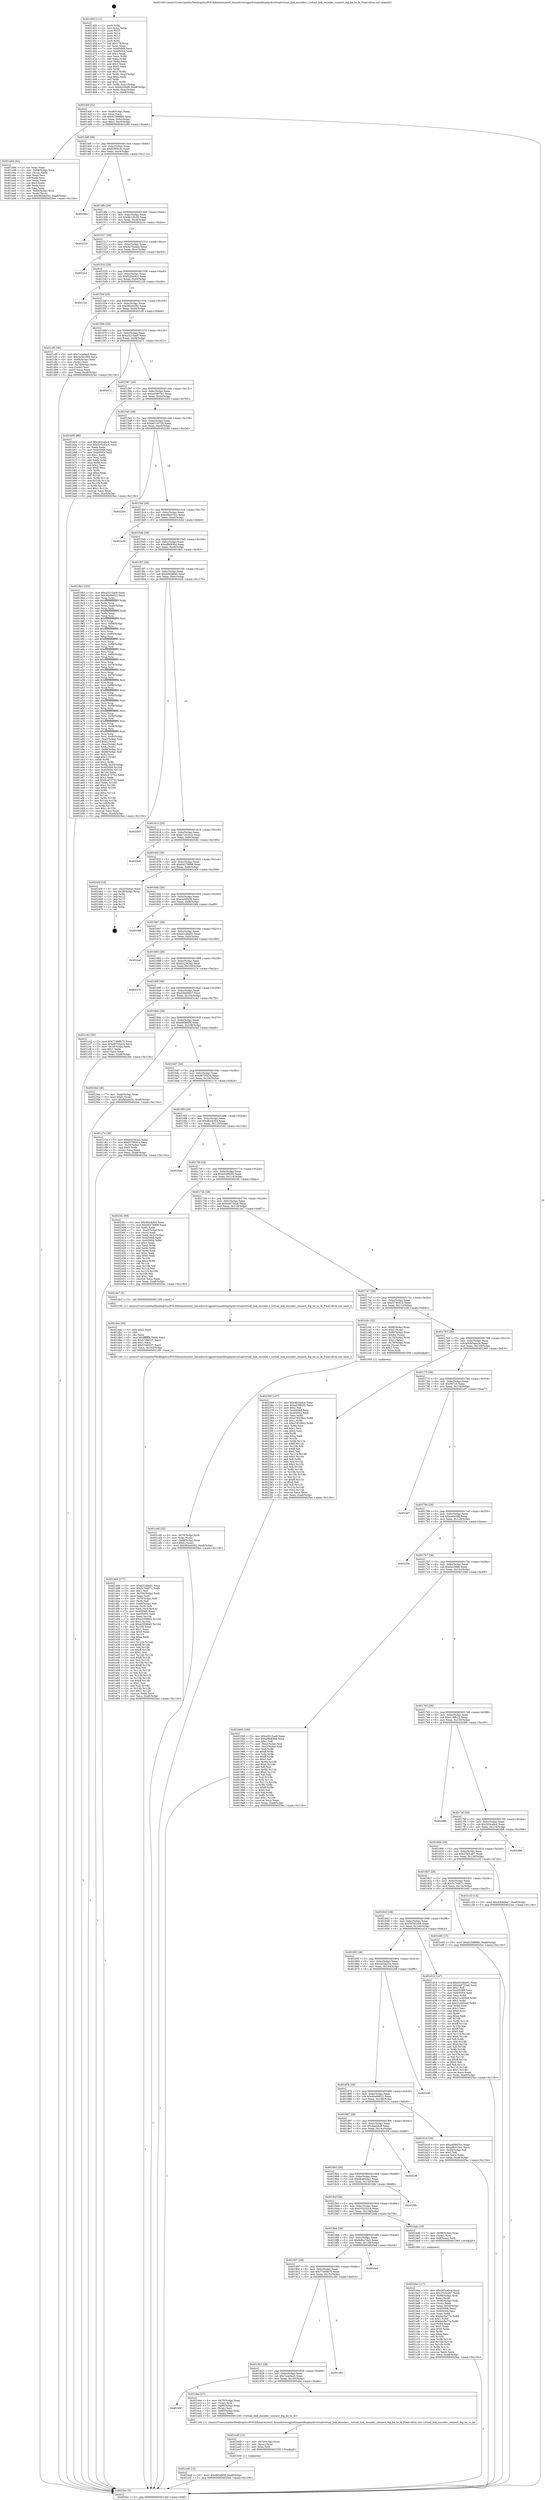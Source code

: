 digraph "0x401450" {
  label = "0x401450 (/mnt/c/Users/mathe/Desktop/tcc/POCII/binaries/extr_linuxdriversgpudrmamddisplaydcvirtualvirtual_link_encoder.c_virtual_link_encoder_connect_dig_be_to_fe_Final-ollvm.out::main(0))"
  labelloc = "t"
  node[shape=record]

  Entry [label="",width=0.3,height=0.3,shape=circle,fillcolor=black,style=filled]
  "0x4014bf" [label="{
     0x4014bf [32]\l
     | [instrs]\l
     &nbsp;&nbsp;0x4014bf \<+6\>: mov -0xa8(%rbp),%eax\l
     &nbsp;&nbsp;0x4014c5 \<+2\>: mov %eax,%ecx\l
     &nbsp;&nbsp;0x4014c7 \<+6\>: sub $0x81588880,%ecx\l
     &nbsp;&nbsp;0x4014cd \<+6\>: mov %eax,-0xbc(%rbp)\l
     &nbsp;&nbsp;0x4014d3 \<+6\>: mov %ecx,-0xc0(%rbp)\l
     &nbsp;&nbsp;0x4014d9 \<+6\>: je 0000000000401e94 \<main+0xa44\>\l
  }"]
  "0x401e94" [label="{
     0x401e94 [42]\l
     | [instrs]\l
     &nbsp;&nbsp;0x401e94 \<+2\>: xor %eax,%eax\l
     &nbsp;&nbsp;0x401e96 \<+4\>: mov -0x68(%rbp),%rcx\l
     &nbsp;&nbsp;0x401e9a \<+2\>: mov (%rcx),%edx\l
     &nbsp;&nbsp;0x401e9c \<+2\>: mov %eax,%esi\l
     &nbsp;&nbsp;0x401e9e \<+2\>: sub %edx,%esi\l
     &nbsp;&nbsp;0x401ea0 \<+2\>: mov %eax,%edx\l
     &nbsp;&nbsp;0x401ea2 \<+3\>: sub $0x1,%edx\l
     &nbsp;&nbsp;0x401ea5 \<+2\>: add %edx,%esi\l
     &nbsp;&nbsp;0x401ea7 \<+2\>: sub %esi,%eax\l
     &nbsp;&nbsp;0x401ea9 \<+4\>: mov -0x68(%rbp),%rcx\l
     &nbsp;&nbsp;0x401ead \<+2\>: mov %eax,(%rcx)\l
     &nbsp;&nbsp;0x401eaf \<+10\>: movl $0x982eb292,-0xa8(%rbp)\l
     &nbsp;&nbsp;0x401eb9 \<+5\>: jmp 00000000004025ec \<main+0x119c\>\l
  }"]
  "0x4014df" [label="{
     0x4014df [28]\l
     | [instrs]\l
     &nbsp;&nbsp;0x4014df \<+5\>: jmp 00000000004014e4 \<main+0x94\>\l
     &nbsp;&nbsp;0x4014e4 \<+6\>: mov -0xbc(%rbp),%eax\l
     &nbsp;&nbsp;0x4014ea \<+5\>: sub $0x839f4c4c,%eax\l
     &nbsp;&nbsp;0x4014ef \<+6\>: mov %eax,-0xc4(%rbp)\l
     &nbsp;&nbsp;0x4014f5 \<+6\>: je 000000000040256a \<main+0x111a\>\l
  }"]
  Exit [label="",width=0.3,height=0.3,shape=circle,fillcolor=black,style=filled,peripheries=2]
  "0x40256a" [label="{
     0x40256a\l
  }", style=dashed]
  "0x4014fb" [label="{
     0x4014fb [28]\l
     | [instrs]\l
     &nbsp;&nbsp;0x4014fb \<+5\>: jmp 0000000000401500 \<main+0xb0\>\l
     &nbsp;&nbsp;0x401500 \<+6\>: mov -0xbc(%rbp),%eax\l
     &nbsp;&nbsp;0x401506 \<+5\>: sub $0x8b1dfc35,%eax\l
     &nbsp;&nbsp;0x40150b \<+6\>: mov %eax,-0xc8(%rbp)\l
     &nbsp;&nbsp;0x401511 \<+6\>: je 000000000040221e \<main+0xdce\>\l
  }"]
  "0x401ee8" [label="{
     0x401ee8 [15]\l
     | [instrs]\l
     &nbsp;&nbsp;0x401ee8 \<+10\>: movl $0xd85efd5f,-0xa8(%rbp)\l
     &nbsp;&nbsp;0x401ef2 \<+5\>: jmp 00000000004025ec \<main+0x119c\>\l
  }"]
  "0x40221e" [label="{
     0x40221e\l
  }", style=dashed]
  "0x401517" [label="{
     0x401517 [28]\l
     | [instrs]\l
     &nbsp;&nbsp;0x401517 \<+5\>: jmp 000000000040151c \<main+0xcc\>\l
     &nbsp;&nbsp;0x40151c \<+6\>: mov -0xbc(%rbp),%eax\l
     &nbsp;&nbsp;0x401522 \<+5\>: sub $0x8e70a4da,%eax\l
     &nbsp;&nbsp;0x401527 \<+6\>: mov %eax,-0xcc(%rbp)\l
     &nbsp;&nbsp;0x40152d \<+6\>: je 00000000004022e3 \<main+0xe93\>\l
  }"]
  "0x401ed9" [label="{
     0x401ed9 [15]\l
     | [instrs]\l
     &nbsp;&nbsp;0x401ed9 \<+4\>: mov -0x70(%rbp),%rax\l
     &nbsp;&nbsp;0x401edd \<+3\>: mov (%rax),%rax\l
     &nbsp;&nbsp;0x401ee0 \<+3\>: mov %rax,%rdi\l
     &nbsp;&nbsp;0x401ee3 \<+5\>: call 0000000000401030 \<free@plt\>\l
     | [calls]\l
     &nbsp;&nbsp;0x401030 \{1\} (unknown)\l
  }"]
  "0x4022e3" [label="{
     0x4022e3\l
  }", style=dashed]
  "0x401533" [label="{
     0x401533 [28]\l
     | [instrs]\l
     &nbsp;&nbsp;0x401533 \<+5\>: jmp 0000000000401538 \<main+0xe8\>\l
     &nbsp;&nbsp;0x401538 \<+6\>: mov -0xbc(%rbp),%eax\l
     &nbsp;&nbsp;0x40153e \<+5\>: sub $0x926ac9c3,%eax\l
     &nbsp;&nbsp;0x401543 \<+6\>: mov %eax,-0xd0(%rbp)\l
     &nbsp;&nbsp;0x401549 \<+6\>: je 000000000040212d \<main+0xcdd\>\l
  }"]
  "0x40193f" [label="{
     0x40193f\l
  }", style=dashed]
  "0x40212d" [label="{
     0x40212d\l
  }", style=dashed]
  "0x40154f" [label="{
     0x40154f [28]\l
     | [instrs]\l
     &nbsp;&nbsp;0x40154f \<+5\>: jmp 0000000000401554 \<main+0x104\>\l
     &nbsp;&nbsp;0x401554 \<+6\>: mov -0xbc(%rbp),%eax\l
     &nbsp;&nbsp;0x40155a \<+5\>: sub $0x982eb292,%eax\l
     &nbsp;&nbsp;0x40155f \<+6\>: mov %eax,-0xd4(%rbp)\l
     &nbsp;&nbsp;0x401565 \<+6\>: je 0000000000401cf0 \<main+0x8a0\>\l
  }"]
  "0x401ebe" [label="{
     0x401ebe [27]\l
     | [instrs]\l
     &nbsp;&nbsp;0x401ebe \<+4\>: mov -0x70(%rbp),%rax\l
     &nbsp;&nbsp;0x401ec2 \<+3\>: mov (%rax),%rdi\l
     &nbsp;&nbsp;0x401ec5 \<+7\>: mov -0x88(%rbp),%rax\l
     &nbsp;&nbsp;0x401ecc \<+2\>: mov (%rax),%esi\l
     &nbsp;&nbsp;0x401ece \<+4\>: mov -0x80(%rbp),%rax\l
     &nbsp;&nbsp;0x401ed2 \<+2\>: mov (%rax),%edx\l
     &nbsp;&nbsp;0x401ed4 \<+5\>: call 0000000000401240 \<virtual_link_encoder_connect_dig_be_to_fe\>\l
     | [calls]\l
     &nbsp;&nbsp;0x401240 \{1\} (/mnt/c/Users/mathe/Desktop/tcc/POCII/binaries/extr_linuxdriversgpudrmamddisplaydcvirtualvirtual_link_encoder.c_virtual_link_encoder_connect_dig_be_to_fe_Final-ollvm.out::virtual_link_encoder_connect_dig_be_to_fe)\l
  }"]
  "0x401cf0" [label="{
     0x401cf0 [36]\l
     | [instrs]\l
     &nbsp;&nbsp;0x401cf0 \<+5\>: mov $0x7cca0ea5,%eax\l
     &nbsp;&nbsp;0x401cf5 \<+5\>: mov $0x3e3d1069,%ecx\l
     &nbsp;&nbsp;0x401cfa \<+4\>: mov -0x68(%rbp),%rdx\l
     &nbsp;&nbsp;0x401cfe \<+2\>: mov (%rdx),%esi\l
     &nbsp;&nbsp;0x401d00 \<+4\>: mov -0x78(%rbp),%rdx\l
     &nbsp;&nbsp;0x401d04 \<+2\>: cmp (%rdx),%esi\l
     &nbsp;&nbsp;0x401d06 \<+3\>: cmovl %ecx,%eax\l
     &nbsp;&nbsp;0x401d09 \<+6\>: mov %eax,-0xa8(%rbp)\l
     &nbsp;&nbsp;0x401d0f \<+5\>: jmp 00000000004025ec \<main+0x119c\>\l
  }"]
  "0x40156b" [label="{
     0x40156b [28]\l
     | [instrs]\l
     &nbsp;&nbsp;0x40156b \<+5\>: jmp 0000000000401570 \<main+0x120\>\l
     &nbsp;&nbsp;0x401570 \<+6\>: mov -0xbc(%rbp),%eax\l
     &nbsp;&nbsp;0x401576 \<+5\>: sub $0xa3215ae9,%eax\l
     &nbsp;&nbsp;0x40157b \<+6\>: mov %eax,-0xd8(%rbp)\l
     &nbsp;&nbsp;0x401581 \<+6\>: je 0000000000402471 \<main+0x1021\>\l
  }"]
  "0x401923" [label="{
     0x401923 [28]\l
     | [instrs]\l
     &nbsp;&nbsp;0x401923 \<+5\>: jmp 0000000000401928 \<main+0x4d8\>\l
     &nbsp;&nbsp;0x401928 \<+6\>: mov -0xbc(%rbp),%eax\l
     &nbsp;&nbsp;0x40192e \<+5\>: sub $0x7cca0ea5,%eax\l
     &nbsp;&nbsp;0x401933 \<+6\>: mov %eax,-0x160(%rbp)\l
     &nbsp;&nbsp;0x401939 \<+6\>: je 0000000000401ebe \<main+0xa6e\>\l
  }"]
  "0x402471" [label="{
     0x402471\l
  }", style=dashed]
  "0x401587" [label="{
     0x401587 [28]\l
     | [instrs]\l
     &nbsp;&nbsp;0x401587 \<+5\>: jmp 000000000040158c \<main+0x13c\>\l
     &nbsp;&nbsp;0x40158c \<+6\>: mov -0xbc(%rbp),%eax\l
     &nbsp;&nbsp;0x401592 \<+5\>: sub $0xa45807b1,%eax\l
     &nbsp;&nbsp;0x401597 \<+6\>: mov %eax,-0xdc(%rbp)\l
     &nbsp;&nbsp;0x40159d \<+6\>: je 0000000000401b55 \<main+0x705\>\l
  }"]
  "0x401c60" [label="{
     0x401c60\l
  }", style=dashed]
  "0x401b55" [label="{
     0x401b55 [86]\l
     | [instrs]\l
     &nbsp;&nbsp;0x401b55 \<+5\>: mov $0x263cabcd,%eax\l
     &nbsp;&nbsp;0x401b5a \<+5\>: mov $0x535252c4,%ecx\l
     &nbsp;&nbsp;0x401b5f \<+2\>: xor %edx,%edx\l
     &nbsp;&nbsp;0x401b61 \<+7\>: mov 0x405068,%esi\l
     &nbsp;&nbsp;0x401b68 \<+7\>: mov 0x405054,%edi\l
     &nbsp;&nbsp;0x401b6f \<+3\>: sub $0x1,%edx\l
     &nbsp;&nbsp;0x401b72 \<+3\>: mov %esi,%r8d\l
     &nbsp;&nbsp;0x401b75 \<+3\>: add %edx,%r8d\l
     &nbsp;&nbsp;0x401b78 \<+4\>: imul %r8d,%esi\l
     &nbsp;&nbsp;0x401b7c \<+3\>: and $0x1,%esi\l
     &nbsp;&nbsp;0x401b7f \<+3\>: cmp $0x0,%esi\l
     &nbsp;&nbsp;0x401b82 \<+4\>: sete %r9b\l
     &nbsp;&nbsp;0x401b86 \<+3\>: cmp $0xa,%edi\l
     &nbsp;&nbsp;0x401b89 \<+4\>: setl %r10b\l
     &nbsp;&nbsp;0x401b8d \<+3\>: mov %r9b,%r11b\l
     &nbsp;&nbsp;0x401b90 \<+3\>: and %r10b,%r11b\l
     &nbsp;&nbsp;0x401b93 \<+3\>: xor %r10b,%r9b\l
     &nbsp;&nbsp;0x401b96 \<+3\>: or %r9b,%r11b\l
     &nbsp;&nbsp;0x401b99 \<+4\>: test $0x1,%r11b\l
     &nbsp;&nbsp;0x401b9d \<+3\>: cmovne %ecx,%eax\l
     &nbsp;&nbsp;0x401ba0 \<+6\>: mov %eax,-0xa8(%rbp)\l
     &nbsp;&nbsp;0x401ba6 \<+5\>: jmp 00000000004025ec \<main+0x119c\>\l
  }"]
  "0x4015a3" [label="{
     0x4015a3 [28]\l
     | [instrs]\l
     &nbsp;&nbsp;0x4015a3 \<+5\>: jmp 00000000004015a8 \<main+0x158\>\l
     &nbsp;&nbsp;0x4015a8 \<+6\>: mov -0xbc(%rbp),%eax\l
     &nbsp;&nbsp;0x4015ae \<+5\>: sub $0xa9130726,%eax\l
     &nbsp;&nbsp;0x4015b3 \<+6\>: mov %eax,-0xe0(%rbp)\l
     &nbsp;&nbsp;0x4015b9 \<+6\>: je 000000000040228d \<main+0xe3d\>\l
  }"]
  "0x401907" [label="{
     0x401907 [28]\l
     | [instrs]\l
     &nbsp;&nbsp;0x401907 \<+5\>: jmp 000000000040190c \<main+0x4bc\>\l
     &nbsp;&nbsp;0x40190c \<+6\>: mov -0xbc(%rbp),%eax\l
     &nbsp;&nbsp;0x401912 \<+5\>: sub $0x77408b75,%eax\l
     &nbsp;&nbsp;0x401917 \<+6\>: mov %eax,-0x15c(%rbp)\l
     &nbsp;&nbsp;0x40191d \<+6\>: je 0000000000401c60 \<main+0x810\>\l
  }"]
  "0x40228d" [label="{
     0x40228d\l
  }", style=dashed]
  "0x4015bf" [label="{
     0x4015bf [28]\l
     | [instrs]\l
     &nbsp;&nbsp;0x4015bf \<+5\>: jmp 00000000004015c4 \<main+0x174\>\l
     &nbsp;&nbsp;0x4015c4 \<+6\>: mov -0xbc(%rbp),%eax\l
     &nbsp;&nbsp;0x4015ca \<+5\>: sub $0xa9bd15b1,%eax\l
     &nbsp;&nbsp;0x4015cf \<+6\>: mov %eax,-0xe4(%rbp)\l
     &nbsp;&nbsp;0x4015d5 \<+6\>: je 0000000000401b34 \<main+0x6e4\>\l
  }"]
  "0x4020a4" [label="{
     0x4020a4\l
  }", style=dashed]
  "0x401b34" [label="{
     0x401b34\l
  }", style=dashed]
  "0x4015db" [label="{
     0x4015db [28]\l
     | [instrs]\l
     &nbsp;&nbsp;0x4015db \<+5\>: jmp 00000000004015e0 \<main+0x190\>\l
     &nbsp;&nbsp;0x4015e0 \<+6\>: mov -0xbc(%rbp),%eax\l
     &nbsp;&nbsp;0x4015e6 \<+5\>: sub $0xaf86836d,%eax\l
     &nbsp;&nbsp;0x4015eb \<+6\>: mov %eax,-0xe8(%rbp)\l
     &nbsp;&nbsp;0x4015f1 \<+6\>: je 00000000004019b3 \<main+0x563\>\l
  }"]
  "0x401dd4" [label="{
     0x401dd4 [177]\l
     | [instrs]\l
     &nbsp;&nbsp;0x401dd4 \<+5\>: mov $0xd31dba91,%ecx\l
     &nbsp;&nbsp;0x401dd9 \<+5\>: mov $0x3c70d07c,%edx\l
     &nbsp;&nbsp;0x401dde \<+3\>: mov $0x1,%sil\l
     &nbsp;&nbsp;0x401de1 \<+6\>: mov -0x164(%rbp),%edi\l
     &nbsp;&nbsp;0x401de7 \<+3\>: imul %eax,%edi\l
     &nbsp;&nbsp;0x401dea \<+4\>: mov -0x70(%rbp),%r8\l
     &nbsp;&nbsp;0x401dee \<+3\>: mov (%r8),%r8\l
     &nbsp;&nbsp;0x401df1 \<+4\>: mov -0x68(%rbp),%r9\l
     &nbsp;&nbsp;0x401df5 \<+3\>: movslq (%r9),%r9\l
     &nbsp;&nbsp;0x401df8 \<+4\>: mov %edi,(%r8,%r9,4)\l
     &nbsp;&nbsp;0x401dfc \<+7\>: mov 0x405068,%eax\l
     &nbsp;&nbsp;0x401e03 \<+7\>: mov 0x405054,%edi\l
     &nbsp;&nbsp;0x401e0a \<+3\>: mov %eax,%r10d\l
     &nbsp;&nbsp;0x401e0d \<+7\>: add $0xa33586d2,%r10d\l
     &nbsp;&nbsp;0x401e14 \<+4\>: sub $0x1,%r10d\l
     &nbsp;&nbsp;0x401e18 \<+7\>: sub $0xa33586d2,%r10d\l
     &nbsp;&nbsp;0x401e1f \<+4\>: imul %r10d,%eax\l
     &nbsp;&nbsp;0x401e23 \<+3\>: and $0x1,%eax\l
     &nbsp;&nbsp;0x401e26 \<+3\>: cmp $0x0,%eax\l
     &nbsp;&nbsp;0x401e29 \<+4\>: sete %r11b\l
     &nbsp;&nbsp;0x401e2d \<+3\>: cmp $0xa,%edi\l
     &nbsp;&nbsp;0x401e30 \<+3\>: setl %bl\l
     &nbsp;&nbsp;0x401e33 \<+3\>: mov %r11b,%r14b\l
     &nbsp;&nbsp;0x401e36 \<+4\>: xor $0xff,%r14b\l
     &nbsp;&nbsp;0x401e3a \<+3\>: mov %bl,%r15b\l
     &nbsp;&nbsp;0x401e3d \<+4\>: xor $0xff,%r15b\l
     &nbsp;&nbsp;0x401e41 \<+4\>: xor $0x1,%sil\l
     &nbsp;&nbsp;0x401e45 \<+3\>: mov %r14b,%r12b\l
     &nbsp;&nbsp;0x401e48 \<+4\>: and $0xff,%r12b\l
     &nbsp;&nbsp;0x401e4c \<+3\>: and %sil,%r11b\l
     &nbsp;&nbsp;0x401e4f \<+3\>: mov %r15b,%r13b\l
     &nbsp;&nbsp;0x401e52 \<+4\>: and $0xff,%r13b\l
     &nbsp;&nbsp;0x401e56 \<+3\>: and %sil,%bl\l
     &nbsp;&nbsp;0x401e59 \<+3\>: or %r11b,%r12b\l
     &nbsp;&nbsp;0x401e5c \<+3\>: or %bl,%r13b\l
     &nbsp;&nbsp;0x401e5f \<+3\>: xor %r13b,%r12b\l
     &nbsp;&nbsp;0x401e62 \<+3\>: or %r15b,%r14b\l
     &nbsp;&nbsp;0x401e65 \<+4\>: xor $0xff,%r14b\l
     &nbsp;&nbsp;0x401e69 \<+4\>: or $0x1,%sil\l
     &nbsp;&nbsp;0x401e6d \<+3\>: and %sil,%r14b\l
     &nbsp;&nbsp;0x401e70 \<+3\>: or %r14b,%r12b\l
     &nbsp;&nbsp;0x401e73 \<+4\>: test $0x1,%r12b\l
     &nbsp;&nbsp;0x401e77 \<+3\>: cmovne %edx,%ecx\l
     &nbsp;&nbsp;0x401e7a \<+6\>: mov %ecx,-0xa8(%rbp)\l
     &nbsp;&nbsp;0x401e80 \<+5\>: jmp 00000000004025ec \<main+0x119c\>\l
  }"]
  "0x4019b3" [label="{
     0x4019b3 [355]\l
     | [instrs]\l
     &nbsp;&nbsp;0x4019b3 \<+5\>: mov $0xa3215ae9,%eax\l
     &nbsp;&nbsp;0x4019b8 \<+5\>: mov $0x46e66822,%ecx\l
     &nbsp;&nbsp;0x4019bd \<+3\>: mov %rsp,%rdx\l
     &nbsp;&nbsp;0x4019c0 \<+4\>: add $0xfffffffffffffff0,%rdx\l
     &nbsp;&nbsp;0x4019c4 \<+3\>: mov %rdx,%rsp\l
     &nbsp;&nbsp;0x4019c7 \<+7\>: mov %rdx,-0xa0(%rbp)\l
     &nbsp;&nbsp;0x4019ce \<+3\>: mov %rsp,%rdx\l
     &nbsp;&nbsp;0x4019d1 \<+4\>: add $0xfffffffffffffff0,%rdx\l
     &nbsp;&nbsp;0x4019d5 \<+3\>: mov %rdx,%rsp\l
     &nbsp;&nbsp;0x4019d8 \<+3\>: mov %rsp,%rsi\l
     &nbsp;&nbsp;0x4019db \<+4\>: add $0xfffffffffffffff0,%rsi\l
     &nbsp;&nbsp;0x4019df \<+3\>: mov %rsi,%rsp\l
     &nbsp;&nbsp;0x4019e2 \<+7\>: mov %rsi,-0x98(%rbp)\l
     &nbsp;&nbsp;0x4019e9 \<+3\>: mov %rsp,%rsi\l
     &nbsp;&nbsp;0x4019ec \<+4\>: add $0xfffffffffffffff0,%rsi\l
     &nbsp;&nbsp;0x4019f0 \<+3\>: mov %rsi,%rsp\l
     &nbsp;&nbsp;0x4019f3 \<+7\>: mov %rsi,-0x90(%rbp)\l
     &nbsp;&nbsp;0x4019fa \<+3\>: mov %rsp,%rsi\l
     &nbsp;&nbsp;0x4019fd \<+4\>: add $0xfffffffffffffff0,%rsi\l
     &nbsp;&nbsp;0x401a01 \<+3\>: mov %rsi,%rsp\l
     &nbsp;&nbsp;0x401a04 \<+7\>: mov %rsi,-0x88(%rbp)\l
     &nbsp;&nbsp;0x401a0b \<+3\>: mov %rsp,%rsi\l
     &nbsp;&nbsp;0x401a0e \<+4\>: add $0xfffffffffffffff0,%rsi\l
     &nbsp;&nbsp;0x401a12 \<+3\>: mov %rsi,%rsp\l
     &nbsp;&nbsp;0x401a15 \<+4\>: mov %rsi,-0x80(%rbp)\l
     &nbsp;&nbsp;0x401a19 \<+3\>: mov %rsp,%rsi\l
     &nbsp;&nbsp;0x401a1c \<+4\>: add $0xfffffffffffffff0,%rsi\l
     &nbsp;&nbsp;0x401a20 \<+3\>: mov %rsi,%rsp\l
     &nbsp;&nbsp;0x401a23 \<+4\>: mov %rsi,-0x78(%rbp)\l
     &nbsp;&nbsp;0x401a27 \<+3\>: mov %rsp,%rsi\l
     &nbsp;&nbsp;0x401a2a \<+4\>: add $0xfffffffffffffff0,%rsi\l
     &nbsp;&nbsp;0x401a2e \<+3\>: mov %rsi,%rsp\l
     &nbsp;&nbsp;0x401a31 \<+4\>: mov %rsi,-0x70(%rbp)\l
     &nbsp;&nbsp;0x401a35 \<+3\>: mov %rsp,%rsi\l
     &nbsp;&nbsp;0x401a38 \<+4\>: add $0xfffffffffffffff0,%rsi\l
     &nbsp;&nbsp;0x401a3c \<+3\>: mov %rsi,%rsp\l
     &nbsp;&nbsp;0x401a3f \<+4\>: mov %rsi,-0x68(%rbp)\l
     &nbsp;&nbsp;0x401a43 \<+3\>: mov %rsp,%rsi\l
     &nbsp;&nbsp;0x401a46 \<+4\>: add $0xfffffffffffffff0,%rsi\l
     &nbsp;&nbsp;0x401a4a \<+3\>: mov %rsi,%rsp\l
     &nbsp;&nbsp;0x401a4d \<+4\>: mov %rsi,-0x60(%rbp)\l
     &nbsp;&nbsp;0x401a51 \<+3\>: mov %rsp,%rsi\l
     &nbsp;&nbsp;0x401a54 \<+4\>: add $0xfffffffffffffff0,%rsi\l
     &nbsp;&nbsp;0x401a58 \<+3\>: mov %rsi,%rsp\l
     &nbsp;&nbsp;0x401a5b \<+4\>: mov %rsi,-0x58(%rbp)\l
     &nbsp;&nbsp;0x401a5f \<+3\>: mov %rsp,%rsi\l
     &nbsp;&nbsp;0x401a62 \<+4\>: add $0xfffffffffffffff0,%rsi\l
     &nbsp;&nbsp;0x401a66 \<+3\>: mov %rsi,%rsp\l
     &nbsp;&nbsp;0x401a69 \<+4\>: mov %rsi,-0x50(%rbp)\l
     &nbsp;&nbsp;0x401a6d \<+3\>: mov %rsp,%rsi\l
     &nbsp;&nbsp;0x401a70 \<+4\>: add $0xfffffffffffffff0,%rsi\l
     &nbsp;&nbsp;0x401a74 \<+3\>: mov %rsi,%rsp\l
     &nbsp;&nbsp;0x401a77 \<+4\>: mov %rsi,-0x48(%rbp)\l
     &nbsp;&nbsp;0x401a7b \<+3\>: mov %rsp,%rsi\l
     &nbsp;&nbsp;0x401a7e \<+4\>: add $0xfffffffffffffff0,%rsi\l
     &nbsp;&nbsp;0x401a82 \<+3\>: mov %rsi,%rsp\l
     &nbsp;&nbsp;0x401a85 \<+4\>: mov %rsi,-0x40(%rbp)\l
     &nbsp;&nbsp;0x401a89 \<+7\>: mov -0xa0(%rbp),%rsi\l
     &nbsp;&nbsp;0x401a90 \<+6\>: movl $0x0,(%rsi)\l
     &nbsp;&nbsp;0x401a96 \<+6\>: mov -0xac(%rbp),%edi\l
     &nbsp;&nbsp;0x401a9c \<+2\>: mov %edi,(%rdx)\l
     &nbsp;&nbsp;0x401a9e \<+7\>: mov -0x98(%rbp),%rsi\l
     &nbsp;&nbsp;0x401aa5 \<+7\>: mov -0xb8(%rbp),%r8\l
     &nbsp;&nbsp;0x401aac \<+3\>: mov %r8,(%rsi)\l
     &nbsp;&nbsp;0x401aaf \<+3\>: cmpl $0x2,(%rdx)\l
     &nbsp;&nbsp;0x401ab2 \<+4\>: setne %r9b\l
     &nbsp;&nbsp;0x401ab6 \<+4\>: and $0x1,%r9b\l
     &nbsp;&nbsp;0x401aba \<+4\>: mov %r9b,-0x35(%rbp)\l
     &nbsp;&nbsp;0x401abe \<+8\>: mov 0x405068,%r10d\l
     &nbsp;&nbsp;0x401ac6 \<+8\>: mov 0x405054,%r11d\l
     &nbsp;&nbsp;0x401ace \<+3\>: mov %r10d,%ebx\l
     &nbsp;&nbsp;0x401ad1 \<+6\>: add $0x6c472752,%ebx\l
     &nbsp;&nbsp;0x401ad7 \<+3\>: sub $0x1,%ebx\l
     &nbsp;&nbsp;0x401ada \<+6\>: sub $0x6c472752,%ebx\l
     &nbsp;&nbsp;0x401ae0 \<+4\>: imul %ebx,%r10d\l
     &nbsp;&nbsp;0x401ae4 \<+4\>: and $0x1,%r10d\l
     &nbsp;&nbsp;0x401ae8 \<+4\>: cmp $0x0,%r10d\l
     &nbsp;&nbsp;0x401aec \<+4\>: sete %r9b\l
     &nbsp;&nbsp;0x401af0 \<+4\>: cmp $0xa,%r11d\l
     &nbsp;&nbsp;0x401af4 \<+4\>: setl %r14b\l
     &nbsp;&nbsp;0x401af8 \<+3\>: mov %r9b,%r15b\l
     &nbsp;&nbsp;0x401afb \<+3\>: and %r14b,%r15b\l
     &nbsp;&nbsp;0x401afe \<+3\>: xor %r14b,%r9b\l
     &nbsp;&nbsp;0x401b01 \<+3\>: or %r9b,%r15b\l
     &nbsp;&nbsp;0x401b04 \<+4\>: test $0x1,%r15b\l
     &nbsp;&nbsp;0x401b08 \<+3\>: cmovne %ecx,%eax\l
     &nbsp;&nbsp;0x401b0b \<+6\>: mov %eax,-0xa8(%rbp)\l
     &nbsp;&nbsp;0x401b11 \<+5\>: jmp 00000000004025ec \<main+0x119c\>\l
  }"]
  "0x4015f7" [label="{
     0x4015f7 [28]\l
     | [instrs]\l
     &nbsp;&nbsp;0x4015f7 \<+5\>: jmp 00000000004015fc \<main+0x1ac\>\l
     &nbsp;&nbsp;0x4015fc \<+6\>: mov -0xbc(%rbp),%eax\l
     &nbsp;&nbsp;0x401602 \<+5\>: sub $0xb0036fd0,%eax\l
     &nbsp;&nbsp;0x401607 \<+6\>: mov %eax,-0xec(%rbp)\l
     &nbsp;&nbsp;0x40160d \<+6\>: je 00000000004025c0 \<main+0x1170\>\l
  }"]
  "0x401dac" [label="{
     0x401dac [40]\l
     | [instrs]\l
     &nbsp;&nbsp;0x401dac \<+5\>: mov $0x2,%ecx\l
     &nbsp;&nbsp;0x401db1 \<+1\>: cltd\l
     &nbsp;&nbsp;0x401db2 \<+2\>: idiv %ecx\l
     &nbsp;&nbsp;0x401db4 \<+6\>: imul $0xfffffffe,%edx,%ecx\l
     &nbsp;&nbsp;0x401dba \<+6\>: sub $0x57d601f7,%ecx\l
     &nbsp;&nbsp;0x401dc0 \<+3\>: add $0x1,%ecx\l
     &nbsp;&nbsp;0x401dc3 \<+6\>: add $0x57d601f7,%ecx\l
     &nbsp;&nbsp;0x401dc9 \<+6\>: mov %ecx,-0x164(%rbp)\l
     &nbsp;&nbsp;0x401dcf \<+5\>: call 0000000000401160 \<next_i\>\l
     | [calls]\l
     &nbsp;&nbsp;0x401160 \{1\} (/mnt/c/Users/mathe/Desktop/tcc/POCII/binaries/extr_linuxdriversgpudrmamddisplaydcvirtualvirtual_link_encoder.c_virtual_link_encoder_connect_dig_be_to_fe_Final-ollvm.out::next_i)\l
  }"]
  "0x4025c0" [label="{
     0x4025c0\l
  }", style=dashed]
  "0x401613" [label="{
     0x401613 [28]\l
     | [instrs]\l
     &nbsp;&nbsp;0x401613 \<+5\>: jmp 0000000000401618 \<main+0x1c8\>\l
     &nbsp;&nbsp;0x401618 \<+6\>: mov -0xbc(%rbp),%eax\l
     &nbsp;&nbsp;0x40161e \<+5\>: sub $0xb7161d1b,%eax\l
     &nbsp;&nbsp;0x401623 \<+6\>: mov %eax,-0xf0(%rbp)\l
     &nbsp;&nbsp;0x401629 \<+6\>: je 0000000000402545 \<main+0x10f5\>\l
  }"]
  "0x401cd0" [label="{
     0x401cd0 [32]\l
     | [instrs]\l
     &nbsp;&nbsp;0x401cd0 \<+4\>: mov -0x70(%rbp),%rdi\l
     &nbsp;&nbsp;0x401cd4 \<+3\>: mov %rax,(%rdi)\l
     &nbsp;&nbsp;0x401cd7 \<+4\>: mov -0x68(%rbp),%rax\l
     &nbsp;&nbsp;0x401cdb \<+6\>: movl $0x0,(%rax)\l
     &nbsp;&nbsp;0x401ce1 \<+10\>: movl $0x982eb292,-0xa8(%rbp)\l
     &nbsp;&nbsp;0x401ceb \<+5\>: jmp 00000000004025ec \<main+0x119c\>\l
  }"]
  "0x402545" [label="{
     0x402545\l
  }", style=dashed]
  "0x40162f" [label="{
     0x40162f [28]\l
     | [instrs]\l
     &nbsp;&nbsp;0x40162f \<+5\>: jmp 0000000000401634 \<main+0x1e4\>\l
     &nbsp;&nbsp;0x401634 \<+6\>: mov -0xbc(%rbp),%eax\l
     &nbsp;&nbsp;0x40163a \<+5\>: sub $0xbb279998,%eax\l
     &nbsp;&nbsp;0x40163f \<+6\>: mov %eax,-0xf4(%rbp)\l
     &nbsp;&nbsp;0x401645 \<+6\>: je 000000000040245f \<main+0x100f\>\l
  }"]
  "0x401bbe" [label="{
     0x401bbe [117]\l
     | [instrs]\l
     &nbsp;&nbsp;0x401bbe \<+5\>: mov $0x263cabcd,%ecx\l
     &nbsp;&nbsp;0x401bc3 \<+5\>: mov $0x27e3ca97,%edx\l
     &nbsp;&nbsp;0x401bc8 \<+7\>: mov -0x90(%rbp),%rdi\l
     &nbsp;&nbsp;0x401bcf \<+2\>: mov %eax,(%rdi)\l
     &nbsp;&nbsp;0x401bd1 \<+7\>: mov -0x90(%rbp),%rdi\l
     &nbsp;&nbsp;0x401bd8 \<+2\>: mov (%rdi),%eax\l
     &nbsp;&nbsp;0x401bda \<+3\>: mov %eax,-0x34(%rbp)\l
     &nbsp;&nbsp;0x401bdd \<+7\>: mov 0x405068,%eax\l
     &nbsp;&nbsp;0x401be4 \<+7\>: mov 0x405054,%esi\l
     &nbsp;&nbsp;0x401beb \<+3\>: mov %eax,%r8d\l
     &nbsp;&nbsp;0x401bee \<+7\>: add $0xbec9a77e,%r8d\l
     &nbsp;&nbsp;0x401bf5 \<+4\>: sub $0x1,%r8d\l
     &nbsp;&nbsp;0x401bf9 \<+7\>: sub $0xbec9a77e,%r8d\l
     &nbsp;&nbsp;0x401c00 \<+4\>: imul %r8d,%eax\l
     &nbsp;&nbsp;0x401c04 \<+3\>: and $0x1,%eax\l
     &nbsp;&nbsp;0x401c07 \<+3\>: cmp $0x0,%eax\l
     &nbsp;&nbsp;0x401c0a \<+4\>: sete %r9b\l
     &nbsp;&nbsp;0x401c0e \<+3\>: cmp $0xa,%esi\l
     &nbsp;&nbsp;0x401c11 \<+4\>: setl %r10b\l
     &nbsp;&nbsp;0x401c15 \<+3\>: mov %r9b,%r11b\l
     &nbsp;&nbsp;0x401c18 \<+3\>: and %r10b,%r11b\l
     &nbsp;&nbsp;0x401c1b \<+3\>: xor %r10b,%r9b\l
     &nbsp;&nbsp;0x401c1e \<+3\>: or %r9b,%r11b\l
     &nbsp;&nbsp;0x401c21 \<+4\>: test $0x1,%r11b\l
     &nbsp;&nbsp;0x401c25 \<+3\>: cmovne %edx,%ecx\l
     &nbsp;&nbsp;0x401c28 \<+6\>: mov %ecx,-0xa8(%rbp)\l
     &nbsp;&nbsp;0x401c2e \<+5\>: jmp 00000000004025ec \<main+0x119c\>\l
  }"]
  "0x40245f" [label="{
     0x40245f [18]\l
     | [instrs]\l
     &nbsp;&nbsp;0x40245f \<+3\>: mov -0x2c(%rbp),%eax\l
     &nbsp;&nbsp;0x402462 \<+4\>: lea -0x28(%rbp),%rsp\l
     &nbsp;&nbsp;0x402466 \<+1\>: pop %rbx\l
     &nbsp;&nbsp;0x402467 \<+2\>: pop %r12\l
     &nbsp;&nbsp;0x402469 \<+2\>: pop %r13\l
     &nbsp;&nbsp;0x40246b \<+2\>: pop %r14\l
     &nbsp;&nbsp;0x40246d \<+2\>: pop %r15\l
     &nbsp;&nbsp;0x40246f \<+1\>: pop %rbp\l
     &nbsp;&nbsp;0x402470 \<+1\>: ret\l
  }"]
  "0x40164b" [label="{
     0x40164b [28]\l
     | [instrs]\l
     &nbsp;&nbsp;0x40164b \<+5\>: jmp 0000000000401650 \<main+0x200\>\l
     &nbsp;&nbsp;0x401650 \<+6\>: mov -0xbc(%rbp),%eax\l
     &nbsp;&nbsp;0x401656 \<+5\>: sub $0xced4f426,%eax\l
     &nbsp;&nbsp;0x40165b \<+6\>: mov %eax,-0xf8(%rbp)\l
     &nbsp;&nbsp;0x401661 \<+6\>: je 0000000000401f48 \<main+0xaf8\>\l
  }"]
  "0x4018eb" [label="{
     0x4018eb [28]\l
     | [instrs]\l
     &nbsp;&nbsp;0x4018eb \<+5\>: jmp 00000000004018f0 \<main+0x4a0\>\l
     &nbsp;&nbsp;0x4018f0 \<+6\>: mov -0xbc(%rbp),%eax\l
     &nbsp;&nbsp;0x4018f6 \<+5\>: sub $0x64ba7de3,%eax\l
     &nbsp;&nbsp;0x4018fb \<+6\>: mov %eax,-0x158(%rbp)\l
     &nbsp;&nbsp;0x401901 \<+6\>: je 00000000004020a4 \<main+0xc54\>\l
  }"]
  "0x401f48" [label="{
     0x401f48\l
  }", style=dashed]
  "0x401667" [label="{
     0x401667 [28]\l
     | [instrs]\l
     &nbsp;&nbsp;0x401667 \<+5\>: jmp 000000000040166c \<main+0x21c\>\l
     &nbsp;&nbsp;0x40166c \<+6\>: mov -0xbc(%rbp),%eax\l
     &nbsp;&nbsp;0x401672 \<+5\>: sub $0xd31dba91,%eax\l
     &nbsp;&nbsp;0x401677 \<+6\>: mov %eax,-0xfc(%rbp)\l
     &nbsp;&nbsp;0x40167d \<+6\>: je 00000000004024ef \<main+0x109f\>\l
  }"]
  "0x401bab" [label="{
     0x401bab [19]\l
     | [instrs]\l
     &nbsp;&nbsp;0x401bab \<+7\>: mov -0x98(%rbp),%rax\l
     &nbsp;&nbsp;0x401bb2 \<+3\>: mov (%rax),%rax\l
     &nbsp;&nbsp;0x401bb5 \<+4\>: mov 0x8(%rax),%rdi\l
     &nbsp;&nbsp;0x401bb9 \<+5\>: call 0000000000401060 \<atoi@plt\>\l
     | [calls]\l
     &nbsp;&nbsp;0x401060 \{1\} (unknown)\l
  }"]
  "0x4024ef" [label="{
     0x4024ef\l
  }", style=dashed]
  "0x401683" [label="{
     0x401683 [28]\l
     | [instrs]\l
     &nbsp;&nbsp;0x401683 \<+5\>: jmp 0000000000401688 \<main+0x238\>\l
     &nbsp;&nbsp;0x401688 \<+6\>: mov -0xbc(%rbp),%eax\l
     &nbsp;&nbsp;0x40168e \<+5\>: sub $0xd32343a2,%eax\l
     &nbsp;&nbsp;0x401693 \<+6\>: mov %eax,-0x100(%rbp)\l
     &nbsp;&nbsp;0x401699 \<+6\>: je 000000000040227e \<main+0xe2e\>\l
  }"]
  "0x4018cf" [label="{
     0x4018cf [28]\l
     | [instrs]\l
     &nbsp;&nbsp;0x4018cf \<+5\>: jmp 00000000004018d4 \<main+0x484\>\l
     &nbsp;&nbsp;0x4018d4 \<+6\>: mov -0xbc(%rbp),%eax\l
     &nbsp;&nbsp;0x4018da \<+5\>: sub $0x535252c4,%eax\l
     &nbsp;&nbsp;0x4018df \<+6\>: mov %eax,-0x154(%rbp)\l
     &nbsp;&nbsp;0x4018e5 \<+6\>: je 0000000000401bab \<main+0x75b\>\l
  }"]
  "0x40227e" [label="{
     0x40227e\l
  }", style=dashed]
  "0x40169f" [label="{
     0x40169f [28]\l
     | [instrs]\l
     &nbsp;&nbsp;0x40169f \<+5\>: jmp 00000000004016a4 \<main+0x254\>\l
     &nbsp;&nbsp;0x4016a4 \<+6\>: mov -0xbc(%rbp),%eax\l
     &nbsp;&nbsp;0x4016aa \<+5\>: sub $0xd3b606e7,%eax\l
     &nbsp;&nbsp;0x4016af \<+6\>: mov %eax,-0x104(%rbp)\l
     &nbsp;&nbsp;0x4016b5 \<+6\>: je 0000000000401c42 \<main+0x7f2\>\l
  }"]
  "0x401fdb" [label="{
     0x401fdb\l
  }", style=dashed]
  "0x401c42" [label="{
     0x401c42 [30]\l
     | [instrs]\l
     &nbsp;&nbsp;0x401c42 \<+5\>: mov $0x77408b75,%eax\l
     &nbsp;&nbsp;0x401c47 \<+5\>: mov $0xd8755d34,%ecx\l
     &nbsp;&nbsp;0x401c4c \<+3\>: mov -0x34(%rbp),%edx\l
     &nbsp;&nbsp;0x401c4f \<+3\>: cmp $0x1,%edx\l
     &nbsp;&nbsp;0x401c52 \<+3\>: cmovl %ecx,%eax\l
     &nbsp;&nbsp;0x401c55 \<+6\>: mov %eax,-0xa8(%rbp)\l
     &nbsp;&nbsp;0x401c5b \<+5\>: jmp 00000000004025ec \<main+0x119c\>\l
  }"]
  "0x4016bb" [label="{
     0x4016bb [28]\l
     | [instrs]\l
     &nbsp;&nbsp;0x4016bb \<+5\>: jmp 00000000004016c0 \<main+0x270\>\l
     &nbsp;&nbsp;0x4016c0 \<+6\>: mov -0xbc(%rbp),%eax\l
     &nbsp;&nbsp;0x4016c6 \<+5\>: sub $0xd85efd5f,%eax\l
     &nbsp;&nbsp;0x4016cb \<+6\>: mov %eax,-0x108(%rbp)\l
     &nbsp;&nbsp;0x4016d1 \<+6\>: je 000000000040234d \<main+0xefd\>\l
  }"]
  "0x4018b3" [label="{
     0x4018b3 [28]\l
     | [instrs]\l
     &nbsp;&nbsp;0x4018b3 \<+5\>: jmp 00000000004018b8 \<main+0x468\>\l
     &nbsp;&nbsp;0x4018b8 \<+6\>: mov -0xbc(%rbp),%eax\l
     &nbsp;&nbsp;0x4018be \<+5\>: sub $0x4b4644a1,%eax\l
     &nbsp;&nbsp;0x4018c3 \<+6\>: mov %eax,-0x150(%rbp)\l
     &nbsp;&nbsp;0x4018c9 \<+6\>: je 0000000000401fdb \<main+0xb8b\>\l
  }"]
  "0x40234d" [label="{
     0x40234d [28]\l
     | [instrs]\l
     &nbsp;&nbsp;0x40234d \<+7\>: mov -0xa0(%rbp),%rax\l
     &nbsp;&nbsp;0x402354 \<+6\>: movl $0x0,(%rax)\l
     &nbsp;&nbsp;0x40235a \<+10\>: movl $0xfa5aea3c,-0xa8(%rbp)\l
     &nbsp;&nbsp;0x402364 \<+5\>: jmp 00000000004025ec \<main+0x119c\>\l
  }"]
  "0x4016d7" [label="{
     0x4016d7 [28]\l
     | [instrs]\l
     &nbsp;&nbsp;0x4016d7 \<+5\>: jmp 00000000004016dc \<main+0x28c\>\l
     &nbsp;&nbsp;0x4016dc \<+6\>: mov -0xbc(%rbp),%eax\l
     &nbsp;&nbsp;0x4016e2 \<+5\>: sub $0xd8755d34,%eax\l
     &nbsp;&nbsp;0x4016e7 \<+6\>: mov %eax,-0x10c(%rbp)\l
     &nbsp;&nbsp;0x4016ed \<+6\>: je 0000000000401c7e \<main+0x82e\>\l
  }"]
  "0x40220f" [label="{
     0x40220f\l
  }", style=dashed]
  "0x401c7e" [label="{
     0x401c7e [30]\l
     | [instrs]\l
     &nbsp;&nbsp;0x401c7e \<+5\>: mov $0xd32343a2,%eax\l
     &nbsp;&nbsp;0x401c83 \<+5\>: mov $0xf3785914,%ecx\l
     &nbsp;&nbsp;0x401c88 \<+3\>: mov -0x34(%rbp),%edx\l
     &nbsp;&nbsp;0x401c8b \<+3\>: cmp $0x0,%edx\l
     &nbsp;&nbsp;0x401c8e \<+3\>: cmove %ecx,%eax\l
     &nbsp;&nbsp;0x401c91 \<+6\>: mov %eax,-0xa8(%rbp)\l
     &nbsp;&nbsp;0x401c97 \<+5\>: jmp 00000000004025ec \<main+0x119c\>\l
  }"]
  "0x4016f3" [label="{
     0x4016f3 [28]\l
     | [instrs]\l
     &nbsp;&nbsp;0x4016f3 \<+5\>: jmp 00000000004016f8 \<main+0x2a8\>\l
     &nbsp;&nbsp;0x4016f8 \<+6\>: mov -0xbc(%rbp),%eax\l
     &nbsp;&nbsp;0x4016fe \<+5\>: sub $0xdb2dcfc4,%eax\l
     &nbsp;&nbsp;0x401703 \<+6\>: mov %eax,-0x110(%rbp)\l
     &nbsp;&nbsp;0x401709 \<+6\>: je 00000000004025d4 \<main+0x1184\>\l
  }"]
  "0x401897" [label="{
     0x401897 [28]\l
     | [instrs]\l
     &nbsp;&nbsp;0x401897 \<+5\>: jmp 000000000040189c \<main+0x44c\>\l
     &nbsp;&nbsp;0x40189c \<+6\>: mov -0xbc(%rbp),%eax\l
     &nbsp;&nbsp;0x4018a2 \<+5\>: sub $0x4aab5cff,%eax\l
     &nbsp;&nbsp;0x4018a7 \<+6\>: mov %eax,-0x14c(%rbp)\l
     &nbsp;&nbsp;0x4018ad \<+6\>: je 000000000040220f \<main+0xdbf\>\l
  }"]
  "0x4025d4" [label="{
     0x4025d4\l
  }", style=dashed]
  "0x40170f" [label="{
     0x40170f [28]\l
     | [instrs]\l
     &nbsp;&nbsp;0x40170f \<+5\>: jmp 0000000000401714 \<main+0x2c4\>\l
     &nbsp;&nbsp;0x401714 \<+6\>: mov -0xbc(%rbp),%eax\l
     &nbsp;&nbsp;0x40171a \<+5\>: sub $0xe03982f2,%eax\l
     &nbsp;&nbsp;0x40171f \<+6\>: mov %eax,-0x114(%rbp)\l
     &nbsp;&nbsp;0x401725 \<+6\>: je 00000000004023fc \<main+0xfac\>\l
  }"]
  "0x401b16" [label="{
     0x401b16 [30]\l
     | [instrs]\l
     &nbsp;&nbsp;0x401b16 \<+5\>: mov $0xa45807b1,%eax\l
     &nbsp;&nbsp;0x401b1b \<+5\>: mov $0xa9bd15b1,%ecx\l
     &nbsp;&nbsp;0x401b20 \<+3\>: mov -0x35(%rbp),%dl\l
     &nbsp;&nbsp;0x401b23 \<+3\>: test $0x1,%dl\l
     &nbsp;&nbsp;0x401b26 \<+3\>: cmovne %ecx,%eax\l
     &nbsp;&nbsp;0x401b29 \<+6\>: mov %eax,-0xa8(%rbp)\l
     &nbsp;&nbsp;0x401b2f \<+5\>: jmp 00000000004025ec \<main+0x119c\>\l
  }"]
  "0x4023fc" [label="{
     0x4023fc [99]\l
     | [instrs]\l
     &nbsp;&nbsp;0x4023fc \<+5\>: mov $0xdb2dcfc4,%eax\l
     &nbsp;&nbsp;0x402401 \<+5\>: mov $0xbb279998,%ecx\l
     &nbsp;&nbsp;0x402406 \<+2\>: xor %edx,%edx\l
     &nbsp;&nbsp;0x402408 \<+7\>: mov -0xa0(%rbp),%rsi\l
     &nbsp;&nbsp;0x40240f \<+2\>: mov (%rsi),%edi\l
     &nbsp;&nbsp;0x402411 \<+3\>: mov %edi,-0x2c(%rbp)\l
     &nbsp;&nbsp;0x402414 \<+7\>: mov 0x405068,%edi\l
     &nbsp;&nbsp;0x40241b \<+8\>: mov 0x405054,%r8d\l
     &nbsp;&nbsp;0x402423 \<+3\>: sub $0x1,%edx\l
     &nbsp;&nbsp;0x402426 \<+3\>: mov %edi,%r9d\l
     &nbsp;&nbsp;0x402429 \<+3\>: add %edx,%r9d\l
     &nbsp;&nbsp;0x40242c \<+4\>: imul %r9d,%edi\l
     &nbsp;&nbsp;0x402430 \<+3\>: and $0x1,%edi\l
     &nbsp;&nbsp;0x402433 \<+3\>: cmp $0x0,%edi\l
     &nbsp;&nbsp;0x402436 \<+4\>: sete %r10b\l
     &nbsp;&nbsp;0x40243a \<+4\>: cmp $0xa,%r8d\l
     &nbsp;&nbsp;0x40243e \<+4\>: setl %r11b\l
     &nbsp;&nbsp;0x402442 \<+3\>: mov %r10b,%bl\l
     &nbsp;&nbsp;0x402445 \<+3\>: and %r11b,%bl\l
     &nbsp;&nbsp;0x402448 \<+3\>: xor %r11b,%r10b\l
     &nbsp;&nbsp;0x40244b \<+3\>: or %r10b,%bl\l
     &nbsp;&nbsp;0x40244e \<+3\>: test $0x1,%bl\l
     &nbsp;&nbsp;0x402451 \<+3\>: cmovne %ecx,%eax\l
     &nbsp;&nbsp;0x402454 \<+6\>: mov %eax,-0xa8(%rbp)\l
     &nbsp;&nbsp;0x40245a \<+5\>: jmp 00000000004025ec \<main+0x119c\>\l
  }"]
  "0x40172b" [label="{
     0x40172b [28]\l
     | [instrs]\l
     &nbsp;&nbsp;0x40172b \<+5\>: jmp 0000000000401730 \<main+0x2e0\>\l
     &nbsp;&nbsp;0x401730 \<+6\>: mov -0xbc(%rbp),%eax\l
     &nbsp;&nbsp;0x401736 \<+5\>: sub $0xe49733ad,%eax\l
     &nbsp;&nbsp;0x40173b \<+6\>: mov %eax,-0x118(%rbp)\l
     &nbsp;&nbsp;0x401741 \<+6\>: je 0000000000401da7 \<main+0x957\>\l
  }"]
  "0x40187b" [label="{
     0x40187b [28]\l
     | [instrs]\l
     &nbsp;&nbsp;0x40187b \<+5\>: jmp 0000000000401880 \<main+0x430\>\l
     &nbsp;&nbsp;0x401880 \<+6\>: mov -0xbc(%rbp),%eax\l
     &nbsp;&nbsp;0x401886 \<+5\>: sub $0x46e66822,%eax\l
     &nbsp;&nbsp;0x40188b \<+6\>: mov %eax,-0x148(%rbp)\l
     &nbsp;&nbsp;0x401891 \<+6\>: je 0000000000401b16 \<main+0x6c6\>\l
  }"]
  "0x401da7" [label="{
     0x401da7 [5]\l
     | [instrs]\l
     &nbsp;&nbsp;0x401da7 \<+5\>: call 0000000000401160 \<next_i\>\l
     | [calls]\l
     &nbsp;&nbsp;0x401160 \{1\} (/mnt/c/Users/mathe/Desktop/tcc/POCII/binaries/extr_linuxdriversgpudrmamddisplaydcvirtualvirtual_link_encoder.c_virtual_link_encoder_connect_dig_be_to_fe_Final-ollvm.out::next_i)\l
  }"]
  "0x401747" [label="{
     0x401747 [28]\l
     | [instrs]\l
     &nbsp;&nbsp;0x401747 \<+5\>: jmp 000000000040174c \<main+0x2fc\>\l
     &nbsp;&nbsp;0x40174c \<+6\>: mov -0xbc(%rbp),%eax\l
     &nbsp;&nbsp;0x401752 \<+5\>: sub $0xf3785914,%eax\l
     &nbsp;&nbsp;0x401757 \<+6\>: mov %eax,-0x11c(%rbp)\l
     &nbsp;&nbsp;0x40175d \<+6\>: je 0000000000401c9c \<main+0x84c\>\l
  }"]
  "0x402248" [label="{
     0x402248\l
  }", style=dashed]
  "0x401c9c" [label="{
     0x401c9c [52]\l
     | [instrs]\l
     &nbsp;&nbsp;0x401c9c \<+7\>: mov -0x88(%rbp),%rax\l
     &nbsp;&nbsp;0x401ca3 \<+6\>: movl $0x0,(%rax)\l
     &nbsp;&nbsp;0x401ca9 \<+4\>: mov -0x80(%rbp),%rax\l
     &nbsp;&nbsp;0x401cad \<+6\>: movl $0x64,(%rax)\l
     &nbsp;&nbsp;0x401cb3 \<+4\>: mov -0x78(%rbp),%rax\l
     &nbsp;&nbsp;0x401cb7 \<+6\>: movl $0x1,(%rax)\l
     &nbsp;&nbsp;0x401cbd \<+4\>: mov -0x78(%rbp),%rax\l
     &nbsp;&nbsp;0x401cc1 \<+3\>: movslq (%rax),%rax\l
     &nbsp;&nbsp;0x401cc4 \<+4\>: shl $0x2,%rax\l
     &nbsp;&nbsp;0x401cc8 \<+3\>: mov %rax,%rdi\l
     &nbsp;&nbsp;0x401ccb \<+5\>: call 0000000000401050 \<malloc@plt\>\l
     | [calls]\l
     &nbsp;&nbsp;0x401050 \{1\} (unknown)\l
  }"]
  "0x401763" [label="{
     0x401763 [28]\l
     | [instrs]\l
     &nbsp;&nbsp;0x401763 \<+5\>: jmp 0000000000401768 \<main+0x318\>\l
     &nbsp;&nbsp;0x401768 \<+6\>: mov -0xbc(%rbp),%eax\l
     &nbsp;&nbsp;0x40176e \<+5\>: sub $0xfa5aea3c,%eax\l
     &nbsp;&nbsp;0x401773 \<+6\>: mov %eax,-0x120(%rbp)\l
     &nbsp;&nbsp;0x401779 \<+6\>: je 0000000000402369 \<main+0xf19\>\l
  }"]
  "0x40185f" [label="{
     0x40185f [28]\l
     | [instrs]\l
     &nbsp;&nbsp;0x40185f \<+5\>: jmp 0000000000401864 \<main+0x414\>\l
     &nbsp;&nbsp;0x401864 \<+6\>: mov -0xbc(%rbp),%eax\l
     &nbsp;&nbsp;0x40186a \<+5\>: sub $0x4452e23a,%eax\l
     &nbsp;&nbsp;0x40186f \<+6\>: mov %eax,-0x144(%rbp)\l
     &nbsp;&nbsp;0x401875 \<+6\>: je 0000000000402248 \<main+0xdf8\>\l
  }"]
  "0x402369" [label="{
     0x402369 [147]\l
     | [instrs]\l
     &nbsp;&nbsp;0x402369 \<+5\>: mov $0xdb2dcfc4,%eax\l
     &nbsp;&nbsp;0x40236e \<+5\>: mov $0xe03982f2,%ecx\l
     &nbsp;&nbsp;0x402373 \<+2\>: mov $0x1,%dl\l
     &nbsp;&nbsp;0x402375 \<+7\>: mov 0x405068,%esi\l
     &nbsp;&nbsp;0x40237c \<+7\>: mov 0x405054,%edi\l
     &nbsp;&nbsp;0x402383 \<+3\>: mov %esi,%r8d\l
     &nbsp;&nbsp;0x402386 \<+7\>: add $0xe78338e2,%r8d\l
     &nbsp;&nbsp;0x40238d \<+4\>: sub $0x1,%r8d\l
     &nbsp;&nbsp;0x402391 \<+7\>: sub $0xe78338e2,%r8d\l
     &nbsp;&nbsp;0x402398 \<+4\>: imul %r8d,%esi\l
     &nbsp;&nbsp;0x40239c \<+3\>: and $0x1,%esi\l
     &nbsp;&nbsp;0x40239f \<+3\>: cmp $0x0,%esi\l
     &nbsp;&nbsp;0x4023a2 \<+4\>: sete %r9b\l
     &nbsp;&nbsp;0x4023a6 \<+3\>: cmp $0xa,%edi\l
     &nbsp;&nbsp;0x4023a9 \<+4\>: setl %r10b\l
     &nbsp;&nbsp;0x4023ad \<+3\>: mov %r9b,%r11b\l
     &nbsp;&nbsp;0x4023b0 \<+4\>: xor $0xff,%r11b\l
     &nbsp;&nbsp;0x4023b4 \<+3\>: mov %r10b,%bl\l
     &nbsp;&nbsp;0x4023b7 \<+3\>: xor $0xff,%bl\l
     &nbsp;&nbsp;0x4023ba \<+3\>: xor $0x0,%dl\l
     &nbsp;&nbsp;0x4023bd \<+3\>: mov %r11b,%r14b\l
     &nbsp;&nbsp;0x4023c0 \<+4\>: and $0x0,%r14b\l
     &nbsp;&nbsp;0x4023c4 \<+3\>: and %dl,%r9b\l
     &nbsp;&nbsp;0x4023c7 \<+3\>: mov %bl,%r15b\l
     &nbsp;&nbsp;0x4023ca \<+4\>: and $0x0,%r15b\l
     &nbsp;&nbsp;0x4023ce \<+3\>: and %dl,%r10b\l
     &nbsp;&nbsp;0x4023d1 \<+3\>: or %r9b,%r14b\l
     &nbsp;&nbsp;0x4023d4 \<+3\>: or %r10b,%r15b\l
     &nbsp;&nbsp;0x4023d7 \<+3\>: xor %r15b,%r14b\l
     &nbsp;&nbsp;0x4023da \<+3\>: or %bl,%r11b\l
     &nbsp;&nbsp;0x4023dd \<+4\>: xor $0xff,%r11b\l
     &nbsp;&nbsp;0x4023e1 \<+3\>: or $0x0,%dl\l
     &nbsp;&nbsp;0x4023e4 \<+3\>: and %dl,%r11b\l
     &nbsp;&nbsp;0x4023e7 \<+3\>: or %r11b,%r14b\l
     &nbsp;&nbsp;0x4023ea \<+4\>: test $0x1,%r14b\l
     &nbsp;&nbsp;0x4023ee \<+3\>: cmovne %ecx,%eax\l
     &nbsp;&nbsp;0x4023f1 \<+6\>: mov %eax,-0xa8(%rbp)\l
     &nbsp;&nbsp;0x4023f7 \<+5\>: jmp 00000000004025ec \<main+0x119c\>\l
  }"]
  "0x40177f" [label="{
     0x40177f [28]\l
     | [instrs]\l
     &nbsp;&nbsp;0x40177f \<+5\>: jmp 0000000000401784 \<main+0x334\>\l
     &nbsp;&nbsp;0x401784 \<+6\>: mov -0xbc(%rbp),%eax\l
     &nbsp;&nbsp;0x40178a \<+5\>: sub $0x907c5,%eax\l
     &nbsp;&nbsp;0x40178f \<+6\>: mov %eax,-0x124(%rbp)\l
     &nbsp;&nbsp;0x401795 \<+6\>: je 0000000000401ef7 \<main+0xaa7\>\l
  }"]
  "0x401d14" [label="{
     0x401d14 [147]\l
     | [instrs]\l
     &nbsp;&nbsp;0x401d14 \<+5\>: mov $0xd31dba91,%eax\l
     &nbsp;&nbsp;0x401d19 \<+5\>: mov $0xe49733ad,%ecx\l
     &nbsp;&nbsp;0x401d1e \<+2\>: mov $0x1,%dl\l
     &nbsp;&nbsp;0x401d20 \<+7\>: mov 0x405068,%esi\l
     &nbsp;&nbsp;0x401d27 \<+7\>: mov 0x405054,%edi\l
     &nbsp;&nbsp;0x401d2e \<+3\>: mov %esi,%r8d\l
     &nbsp;&nbsp;0x401d31 \<+7\>: add $0x21e403e9,%r8d\l
     &nbsp;&nbsp;0x401d38 \<+4\>: sub $0x1,%r8d\l
     &nbsp;&nbsp;0x401d3c \<+7\>: sub $0x21e403e9,%r8d\l
     &nbsp;&nbsp;0x401d43 \<+4\>: imul %r8d,%esi\l
     &nbsp;&nbsp;0x401d47 \<+3\>: and $0x1,%esi\l
     &nbsp;&nbsp;0x401d4a \<+3\>: cmp $0x0,%esi\l
     &nbsp;&nbsp;0x401d4d \<+4\>: sete %r9b\l
     &nbsp;&nbsp;0x401d51 \<+3\>: cmp $0xa,%edi\l
     &nbsp;&nbsp;0x401d54 \<+4\>: setl %r10b\l
     &nbsp;&nbsp;0x401d58 \<+3\>: mov %r9b,%r11b\l
     &nbsp;&nbsp;0x401d5b \<+4\>: xor $0xff,%r11b\l
     &nbsp;&nbsp;0x401d5f \<+3\>: mov %r10b,%bl\l
     &nbsp;&nbsp;0x401d62 \<+3\>: xor $0xff,%bl\l
     &nbsp;&nbsp;0x401d65 \<+3\>: xor $0x0,%dl\l
     &nbsp;&nbsp;0x401d68 \<+3\>: mov %r11b,%r14b\l
     &nbsp;&nbsp;0x401d6b \<+4\>: and $0x0,%r14b\l
     &nbsp;&nbsp;0x401d6f \<+3\>: and %dl,%r9b\l
     &nbsp;&nbsp;0x401d72 \<+3\>: mov %bl,%r15b\l
     &nbsp;&nbsp;0x401d75 \<+4\>: and $0x0,%r15b\l
     &nbsp;&nbsp;0x401d79 \<+3\>: and %dl,%r10b\l
     &nbsp;&nbsp;0x401d7c \<+3\>: or %r9b,%r14b\l
     &nbsp;&nbsp;0x401d7f \<+3\>: or %r10b,%r15b\l
     &nbsp;&nbsp;0x401d82 \<+3\>: xor %r15b,%r14b\l
     &nbsp;&nbsp;0x401d85 \<+3\>: or %bl,%r11b\l
     &nbsp;&nbsp;0x401d88 \<+4\>: xor $0xff,%r11b\l
     &nbsp;&nbsp;0x401d8c \<+3\>: or $0x0,%dl\l
     &nbsp;&nbsp;0x401d8f \<+3\>: and %dl,%r11b\l
     &nbsp;&nbsp;0x401d92 \<+3\>: or %r11b,%r14b\l
     &nbsp;&nbsp;0x401d95 \<+4\>: test $0x1,%r14b\l
     &nbsp;&nbsp;0x401d99 \<+3\>: cmovne %ecx,%eax\l
     &nbsp;&nbsp;0x401d9c \<+6\>: mov %eax,-0xa8(%rbp)\l
     &nbsp;&nbsp;0x401da2 \<+5\>: jmp 00000000004025ec \<main+0x119c\>\l
  }"]
  "0x401ef7" [label="{
     0x401ef7\l
  }", style=dashed]
  "0x40179b" [label="{
     0x40179b [28]\l
     | [instrs]\l
     &nbsp;&nbsp;0x40179b \<+5\>: jmp 00000000004017a0 \<main+0x350\>\l
     &nbsp;&nbsp;0x4017a0 \<+6\>: mov -0xbc(%rbp),%eax\l
     &nbsp;&nbsp;0x4017a6 \<+5\>: sub $0xea6e598,%eax\l
     &nbsp;&nbsp;0x4017ab \<+6\>: mov %eax,-0x128(%rbp)\l
     &nbsp;&nbsp;0x4017b1 \<+6\>: je 000000000040233e \<main+0xeee\>\l
  }"]
  "0x401843" [label="{
     0x401843 [28]\l
     | [instrs]\l
     &nbsp;&nbsp;0x401843 \<+5\>: jmp 0000000000401848 \<main+0x3f8\>\l
     &nbsp;&nbsp;0x401848 \<+6\>: mov -0xbc(%rbp),%eax\l
     &nbsp;&nbsp;0x40184e \<+5\>: sub $0x3e3d1069,%eax\l
     &nbsp;&nbsp;0x401853 \<+6\>: mov %eax,-0x140(%rbp)\l
     &nbsp;&nbsp;0x401859 \<+6\>: je 0000000000401d14 \<main+0x8c4\>\l
  }"]
  "0x40233e" [label="{
     0x40233e\l
  }", style=dashed]
  "0x4017b7" [label="{
     0x4017b7 [28]\l
     | [instrs]\l
     &nbsp;&nbsp;0x4017b7 \<+5\>: jmp 00000000004017bc \<main+0x36c\>\l
     &nbsp;&nbsp;0x4017bc \<+6\>: mov -0xbc(%rbp),%eax\l
     &nbsp;&nbsp;0x4017c2 \<+5\>: sub $0xfa228d8,%eax\l
     &nbsp;&nbsp;0x4017c7 \<+6\>: mov %eax,-0x12c(%rbp)\l
     &nbsp;&nbsp;0x4017cd \<+6\>: je 0000000000401949 \<main+0x4f9\>\l
  }"]
  "0x401e85" [label="{
     0x401e85 [15]\l
     | [instrs]\l
     &nbsp;&nbsp;0x401e85 \<+10\>: movl $0x81588880,-0xa8(%rbp)\l
     &nbsp;&nbsp;0x401e8f \<+5\>: jmp 00000000004025ec \<main+0x119c\>\l
  }"]
  "0x401949" [label="{
     0x401949 [106]\l
     | [instrs]\l
     &nbsp;&nbsp;0x401949 \<+5\>: mov $0xa3215ae9,%eax\l
     &nbsp;&nbsp;0x40194e \<+5\>: mov $0xaf86836d,%ecx\l
     &nbsp;&nbsp;0x401953 \<+2\>: mov $0x1,%dl\l
     &nbsp;&nbsp;0x401955 \<+7\>: mov -0xa2(%rbp),%sil\l
     &nbsp;&nbsp;0x40195c \<+7\>: mov -0xa1(%rbp),%dil\l
     &nbsp;&nbsp;0x401963 \<+3\>: mov %sil,%r8b\l
     &nbsp;&nbsp;0x401966 \<+4\>: xor $0xff,%r8b\l
     &nbsp;&nbsp;0x40196a \<+3\>: mov %dil,%r9b\l
     &nbsp;&nbsp;0x40196d \<+4\>: xor $0xff,%r9b\l
     &nbsp;&nbsp;0x401971 \<+3\>: xor $0x0,%dl\l
     &nbsp;&nbsp;0x401974 \<+3\>: mov %r8b,%r10b\l
     &nbsp;&nbsp;0x401977 \<+4\>: and $0x0,%r10b\l
     &nbsp;&nbsp;0x40197b \<+3\>: and %dl,%sil\l
     &nbsp;&nbsp;0x40197e \<+3\>: mov %r9b,%r11b\l
     &nbsp;&nbsp;0x401981 \<+4\>: and $0x0,%r11b\l
     &nbsp;&nbsp;0x401985 \<+3\>: and %dl,%dil\l
     &nbsp;&nbsp;0x401988 \<+3\>: or %sil,%r10b\l
     &nbsp;&nbsp;0x40198b \<+3\>: or %dil,%r11b\l
     &nbsp;&nbsp;0x40198e \<+3\>: xor %r11b,%r10b\l
     &nbsp;&nbsp;0x401991 \<+3\>: or %r9b,%r8b\l
     &nbsp;&nbsp;0x401994 \<+4\>: xor $0xff,%r8b\l
     &nbsp;&nbsp;0x401998 \<+3\>: or $0x0,%dl\l
     &nbsp;&nbsp;0x40199b \<+3\>: and %dl,%r8b\l
     &nbsp;&nbsp;0x40199e \<+3\>: or %r8b,%r10b\l
     &nbsp;&nbsp;0x4019a1 \<+4\>: test $0x1,%r10b\l
     &nbsp;&nbsp;0x4019a5 \<+3\>: cmovne %ecx,%eax\l
     &nbsp;&nbsp;0x4019a8 \<+6\>: mov %eax,-0xa8(%rbp)\l
     &nbsp;&nbsp;0x4019ae \<+5\>: jmp 00000000004025ec \<main+0x119c\>\l
  }"]
  "0x4017d3" [label="{
     0x4017d3 [28]\l
     | [instrs]\l
     &nbsp;&nbsp;0x4017d3 \<+5\>: jmp 00000000004017d8 \<main+0x388\>\l
     &nbsp;&nbsp;0x4017d8 \<+6\>: mov -0xbc(%rbp),%eax\l
     &nbsp;&nbsp;0x4017de \<+5\>: sub $0x118ffc22,%eax\l
     &nbsp;&nbsp;0x4017e3 \<+6\>: mov %eax,-0x130(%rbp)\l
     &nbsp;&nbsp;0x4017e9 \<+6\>: je 0000000000402086 \<main+0xc36\>\l
  }"]
  "0x4025ec" [label="{
     0x4025ec [5]\l
     | [instrs]\l
     &nbsp;&nbsp;0x4025ec \<+5\>: jmp 00000000004014bf \<main+0x6f\>\l
  }"]
  "0x401450" [label="{
     0x401450 [111]\l
     | [instrs]\l
     &nbsp;&nbsp;0x401450 \<+1\>: push %rbp\l
     &nbsp;&nbsp;0x401451 \<+3\>: mov %rsp,%rbp\l
     &nbsp;&nbsp;0x401454 \<+2\>: push %r15\l
     &nbsp;&nbsp;0x401456 \<+2\>: push %r14\l
     &nbsp;&nbsp;0x401458 \<+2\>: push %r13\l
     &nbsp;&nbsp;0x40145a \<+2\>: push %r12\l
     &nbsp;&nbsp;0x40145c \<+1\>: push %rbx\l
     &nbsp;&nbsp;0x40145d \<+7\>: sub $0x178,%rsp\l
     &nbsp;&nbsp;0x401464 \<+2\>: xor %eax,%eax\l
     &nbsp;&nbsp;0x401466 \<+7\>: mov 0x405068,%ecx\l
     &nbsp;&nbsp;0x40146d \<+7\>: mov 0x405054,%edx\l
     &nbsp;&nbsp;0x401474 \<+3\>: sub $0x1,%eax\l
     &nbsp;&nbsp;0x401477 \<+3\>: mov %ecx,%r8d\l
     &nbsp;&nbsp;0x40147a \<+3\>: add %eax,%r8d\l
     &nbsp;&nbsp;0x40147d \<+4\>: imul %r8d,%ecx\l
     &nbsp;&nbsp;0x401481 \<+3\>: and $0x1,%ecx\l
     &nbsp;&nbsp;0x401484 \<+3\>: cmp $0x0,%ecx\l
     &nbsp;&nbsp;0x401487 \<+4\>: sete %r9b\l
     &nbsp;&nbsp;0x40148b \<+4\>: and $0x1,%r9b\l
     &nbsp;&nbsp;0x40148f \<+7\>: mov %r9b,-0xa2(%rbp)\l
     &nbsp;&nbsp;0x401496 \<+3\>: cmp $0xa,%edx\l
     &nbsp;&nbsp;0x401499 \<+4\>: setl %r9b\l
     &nbsp;&nbsp;0x40149d \<+4\>: and $0x1,%r9b\l
     &nbsp;&nbsp;0x4014a1 \<+7\>: mov %r9b,-0xa1(%rbp)\l
     &nbsp;&nbsp;0x4014a8 \<+10\>: movl $0xfa228d8,-0xa8(%rbp)\l
     &nbsp;&nbsp;0x4014b2 \<+6\>: mov %edi,-0xac(%rbp)\l
     &nbsp;&nbsp;0x4014b8 \<+7\>: mov %rsi,-0xb8(%rbp)\l
  }"]
  "0x401827" [label="{
     0x401827 [28]\l
     | [instrs]\l
     &nbsp;&nbsp;0x401827 \<+5\>: jmp 000000000040182c \<main+0x3dc\>\l
     &nbsp;&nbsp;0x40182c \<+6\>: mov -0xbc(%rbp),%eax\l
     &nbsp;&nbsp;0x401832 \<+5\>: sub $0x3c70d07c,%eax\l
     &nbsp;&nbsp;0x401837 \<+6\>: mov %eax,-0x13c(%rbp)\l
     &nbsp;&nbsp;0x40183d \<+6\>: je 0000000000401e85 \<main+0xa35\>\l
  }"]
  "0x401c33" [label="{
     0x401c33 [15]\l
     | [instrs]\l
     &nbsp;&nbsp;0x401c33 \<+10\>: movl $0xd3b606e7,-0xa8(%rbp)\l
     &nbsp;&nbsp;0x401c3d \<+5\>: jmp 00000000004025ec \<main+0x119c\>\l
  }"]
  "0x402086" [label="{
     0x402086\l
  }", style=dashed]
  "0x4017ef" [label="{
     0x4017ef [28]\l
     | [instrs]\l
     &nbsp;&nbsp;0x4017ef \<+5\>: jmp 00000000004017f4 \<main+0x3a4\>\l
     &nbsp;&nbsp;0x4017f4 \<+6\>: mov -0xbc(%rbp),%eax\l
     &nbsp;&nbsp;0x4017fa \<+5\>: sub $0x263cabcd,%eax\l
     &nbsp;&nbsp;0x4017ff \<+6\>: mov %eax,-0x134(%rbp)\l
     &nbsp;&nbsp;0x401805 \<+6\>: je 00000000004024b6 \<main+0x1066\>\l
  }"]
  "0x40180b" [label="{
     0x40180b [28]\l
     | [instrs]\l
     &nbsp;&nbsp;0x40180b \<+5\>: jmp 0000000000401810 \<main+0x3c0\>\l
     &nbsp;&nbsp;0x401810 \<+6\>: mov -0xbc(%rbp),%eax\l
     &nbsp;&nbsp;0x401816 \<+5\>: sub $0x27e3ca97,%eax\l
     &nbsp;&nbsp;0x40181b \<+6\>: mov %eax,-0x138(%rbp)\l
     &nbsp;&nbsp;0x401821 \<+6\>: je 0000000000401c33 \<main+0x7e3\>\l
  }"]
  "0x4024b6" [label="{
     0x4024b6\l
  }", style=dashed]
  Entry -> "0x401450" [label=" 1"]
  "0x4014bf" -> "0x401e94" [label=" 1"]
  "0x4014bf" -> "0x4014df" [label=" 19"]
  "0x40245f" -> Exit [label=" 1"]
  "0x4014df" -> "0x40256a" [label=" 0"]
  "0x4014df" -> "0x4014fb" [label=" 19"]
  "0x4023fc" -> "0x4025ec" [label=" 1"]
  "0x4014fb" -> "0x40221e" [label=" 0"]
  "0x4014fb" -> "0x401517" [label=" 19"]
  "0x402369" -> "0x4025ec" [label=" 1"]
  "0x401517" -> "0x4022e3" [label=" 0"]
  "0x401517" -> "0x401533" [label=" 19"]
  "0x40234d" -> "0x4025ec" [label=" 1"]
  "0x401533" -> "0x40212d" [label=" 0"]
  "0x401533" -> "0x40154f" [label=" 19"]
  "0x401ee8" -> "0x4025ec" [label=" 1"]
  "0x40154f" -> "0x401cf0" [label=" 2"]
  "0x40154f" -> "0x40156b" [label=" 17"]
  "0x401ed9" -> "0x401ee8" [label=" 1"]
  "0x40156b" -> "0x402471" [label=" 0"]
  "0x40156b" -> "0x401587" [label=" 17"]
  "0x401923" -> "0x40193f" [label=" 0"]
  "0x401587" -> "0x401b55" [label=" 1"]
  "0x401587" -> "0x4015a3" [label=" 16"]
  "0x401923" -> "0x401ebe" [label=" 1"]
  "0x4015a3" -> "0x40228d" [label=" 0"]
  "0x4015a3" -> "0x4015bf" [label=" 16"]
  "0x401907" -> "0x401923" [label=" 1"]
  "0x4015bf" -> "0x401b34" [label=" 0"]
  "0x4015bf" -> "0x4015db" [label=" 16"]
  "0x401907" -> "0x401c60" [label=" 0"]
  "0x4015db" -> "0x4019b3" [label=" 1"]
  "0x4015db" -> "0x4015f7" [label=" 15"]
  "0x4018eb" -> "0x401907" [label=" 1"]
  "0x4015f7" -> "0x4025c0" [label=" 0"]
  "0x4015f7" -> "0x401613" [label=" 15"]
  "0x4018eb" -> "0x4020a4" [label=" 0"]
  "0x401613" -> "0x402545" [label=" 0"]
  "0x401613" -> "0x40162f" [label=" 15"]
  "0x401ebe" -> "0x401ed9" [label=" 1"]
  "0x40162f" -> "0x40245f" [label=" 1"]
  "0x40162f" -> "0x40164b" [label=" 14"]
  "0x401e94" -> "0x4025ec" [label=" 1"]
  "0x40164b" -> "0x401f48" [label=" 0"]
  "0x40164b" -> "0x401667" [label=" 14"]
  "0x401e85" -> "0x4025ec" [label=" 1"]
  "0x401667" -> "0x4024ef" [label=" 0"]
  "0x401667" -> "0x401683" [label=" 14"]
  "0x401dd4" -> "0x4025ec" [label=" 1"]
  "0x401683" -> "0x40227e" [label=" 0"]
  "0x401683" -> "0x40169f" [label=" 14"]
  "0x401da7" -> "0x401dac" [label=" 1"]
  "0x40169f" -> "0x401c42" [label=" 1"]
  "0x40169f" -> "0x4016bb" [label=" 13"]
  "0x401d14" -> "0x4025ec" [label=" 1"]
  "0x4016bb" -> "0x40234d" [label=" 1"]
  "0x4016bb" -> "0x4016d7" [label=" 12"]
  "0x401cd0" -> "0x4025ec" [label=" 1"]
  "0x4016d7" -> "0x401c7e" [label=" 1"]
  "0x4016d7" -> "0x4016f3" [label=" 11"]
  "0x401c9c" -> "0x401cd0" [label=" 1"]
  "0x4016f3" -> "0x4025d4" [label=" 0"]
  "0x4016f3" -> "0x40170f" [label=" 11"]
  "0x401c42" -> "0x4025ec" [label=" 1"]
  "0x40170f" -> "0x4023fc" [label=" 1"]
  "0x40170f" -> "0x40172b" [label=" 10"]
  "0x401c33" -> "0x4025ec" [label=" 1"]
  "0x40172b" -> "0x401da7" [label=" 1"]
  "0x40172b" -> "0x401747" [label=" 9"]
  "0x401bab" -> "0x401bbe" [label=" 1"]
  "0x401747" -> "0x401c9c" [label=" 1"]
  "0x401747" -> "0x401763" [label=" 8"]
  "0x4018cf" -> "0x4018eb" [label=" 1"]
  "0x401763" -> "0x402369" [label=" 1"]
  "0x401763" -> "0x40177f" [label=" 7"]
  "0x401dac" -> "0x401dd4" [label=" 1"]
  "0x40177f" -> "0x401ef7" [label=" 0"]
  "0x40177f" -> "0x40179b" [label=" 7"]
  "0x4018b3" -> "0x4018cf" [label=" 2"]
  "0x40179b" -> "0x40233e" [label=" 0"]
  "0x40179b" -> "0x4017b7" [label=" 7"]
  "0x401cf0" -> "0x4025ec" [label=" 2"]
  "0x4017b7" -> "0x401949" [label=" 1"]
  "0x4017b7" -> "0x4017d3" [label=" 6"]
  "0x401949" -> "0x4025ec" [label=" 1"]
  "0x401450" -> "0x4014bf" [label=" 1"]
  "0x4025ec" -> "0x4014bf" [label=" 19"]
  "0x401897" -> "0x4018b3" [label=" 2"]
  "0x4019b3" -> "0x4025ec" [label=" 1"]
  "0x401c7e" -> "0x4025ec" [label=" 1"]
  "0x4017d3" -> "0x402086" [label=" 0"]
  "0x4017d3" -> "0x4017ef" [label=" 6"]
  "0x401b55" -> "0x4025ec" [label=" 1"]
  "0x4017ef" -> "0x4024b6" [label=" 0"]
  "0x4017ef" -> "0x40180b" [label=" 6"]
  "0x401b16" -> "0x4025ec" [label=" 1"]
  "0x40180b" -> "0x401c33" [label=" 1"]
  "0x40180b" -> "0x401827" [label=" 5"]
  "0x401897" -> "0x40220f" [label=" 0"]
  "0x401827" -> "0x401e85" [label=" 1"]
  "0x401827" -> "0x401843" [label=" 4"]
  "0x4018b3" -> "0x401fdb" [label=" 0"]
  "0x401843" -> "0x401d14" [label=" 1"]
  "0x401843" -> "0x40185f" [label=" 3"]
  "0x4018cf" -> "0x401bab" [label=" 1"]
  "0x40185f" -> "0x402248" [label=" 0"]
  "0x40185f" -> "0x40187b" [label=" 3"]
  "0x401bbe" -> "0x4025ec" [label=" 1"]
  "0x40187b" -> "0x401b16" [label=" 1"]
  "0x40187b" -> "0x401897" [label=" 2"]
}
